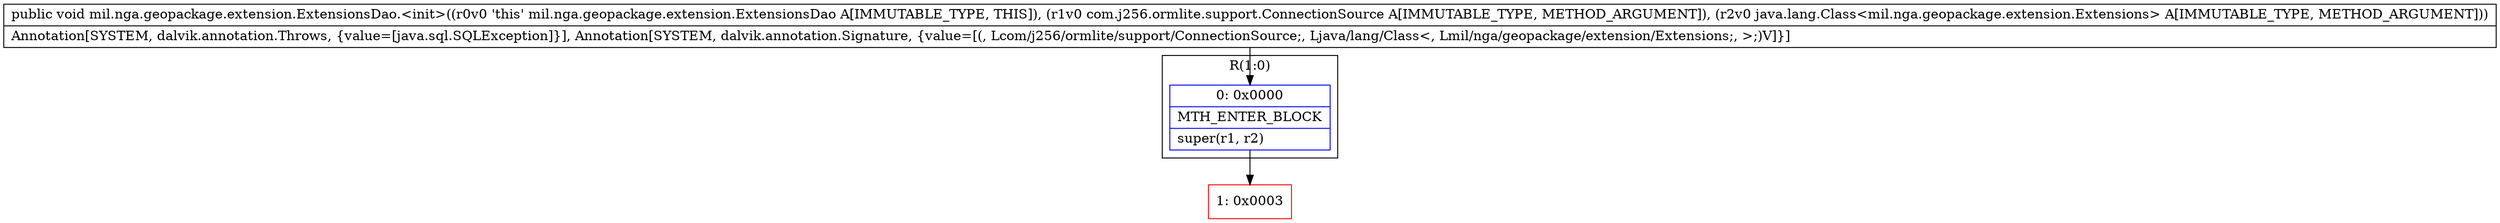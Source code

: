 digraph "CFG formil.nga.geopackage.extension.ExtensionsDao.\<init\>(Lcom\/j256\/ormlite\/support\/ConnectionSource;Ljava\/lang\/Class;)V" {
subgraph cluster_Region_2014867046 {
label = "R(1:0)";
node [shape=record,color=blue];
Node_0 [shape=record,label="{0\:\ 0x0000|MTH_ENTER_BLOCK\l|super(r1, r2)\l}"];
}
Node_1 [shape=record,color=red,label="{1\:\ 0x0003}"];
MethodNode[shape=record,label="{public void mil.nga.geopackage.extension.ExtensionsDao.\<init\>((r0v0 'this' mil.nga.geopackage.extension.ExtensionsDao A[IMMUTABLE_TYPE, THIS]), (r1v0 com.j256.ormlite.support.ConnectionSource A[IMMUTABLE_TYPE, METHOD_ARGUMENT]), (r2v0 java.lang.Class\<mil.nga.geopackage.extension.Extensions\> A[IMMUTABLE_TYPE, METHOD_ARGUMENT]))  | Annotation[SYSTEM, dalvik.annotation.Throws, \{value=[java.sql.SQLException]\}], Annotation[SYSTEM, dalvik.annotation.Signature, \{value=[(, Lcom\/j256\/ormlite\/support\/ConnectionSource;, Ljava\/lang\/Class\<, Lmil\/nga\/geopackage\/extension\/Extensions;, \>;)V]\}]\l}"];
MethodNode -> Node_0;
Node_0 -> Node_1;
}

